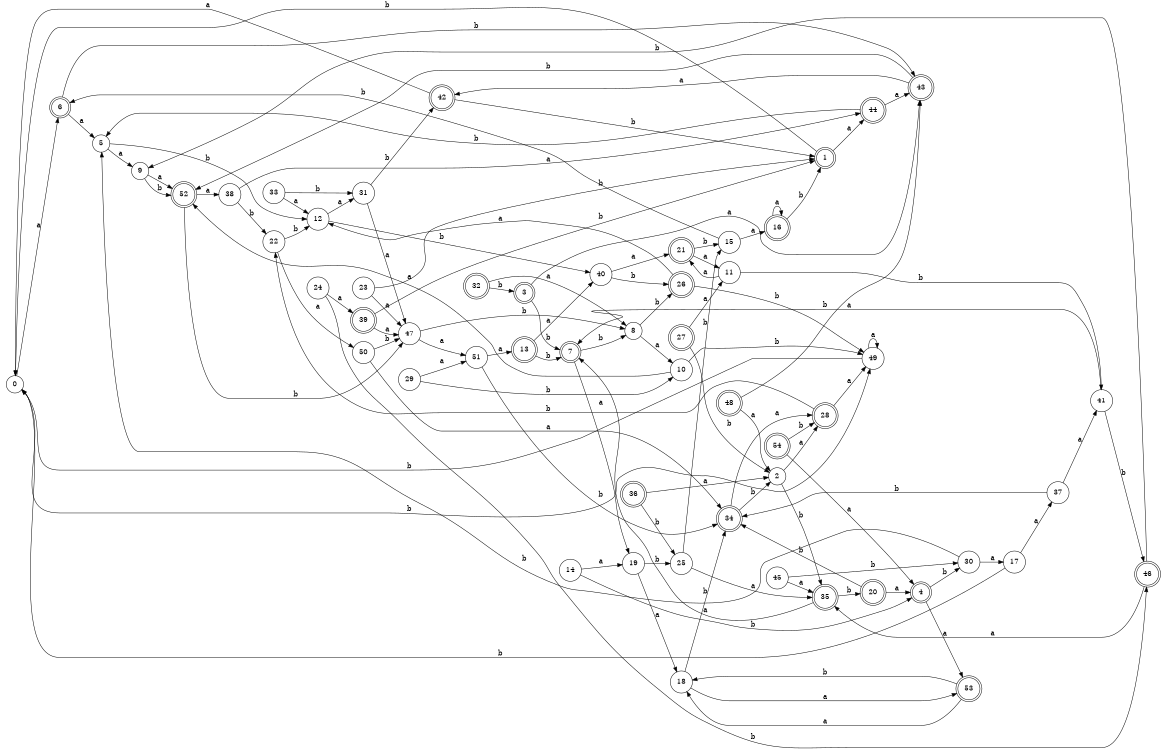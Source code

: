 digraph n44_1 {
__start0 [label="" shape="none"];

rankdir=LR;
size="8,5";

s0 [style="filled", color="black", fillcolor="white" shape="circle", label="0"];
s1 [style="rounded,filled", color="black", fillcolor="white" shape="doublecircle", label="1"];
s2 [style="filled", color="black", fillcolor="white" shape="circle", label="2"];
s3 [style="rounded,filled", color="black", fillcolor="white" shape="doublecircle", label="3"];
s4 [style="rounded,filled", color="black", fillcolor="white" shape="doublecircle", label="4"];
s5 [style="filled", color="black", fillcolor="white" shape="circle", label="5"];
s6 [style="rounded,filled", color="black", fillcolor="white" shape="doublecircle", label="6"];
s7 [style="rounded,filled", color="black", fillcolor="white" shape="doublecircle", label="7"];
s8 [style="filled", color="black", fillcolor="white" shape="circle", label="8"];
s9 [style="filled", color="black", fillcolor="white" shape="circle", label="9"];
s10 [style="filled", color="black", fillcolor="white" shape="circle", label="10"];
s11 [style="filled", color="black", fillcolor="white" shape="circle", label="11"];
s12 [style="filled", color="black", fillcolor="white" shape="circle", label="12"];
s13 [style="rounded,filled", color="black", fillcolor="white" shape="doublecircle", label="13"];
s14 [style="filled", color="black", fillcolor="white" shape="circle", label="14"];
s15 [style="filled", color="black", fillcolor="white" shape="circle", label="15"];
s16 [style="rounded,filled", color="black", fillcolor="white" shape="doublecircle", label="16"];
s17 [style="filled", color="black", fillcolor="white" shape="circle", label="17"];
s18 [style="filled", color="black", fillcolor="white" shape="circle", label="18"];
s19 [style="filled", color="black", fillcolor="white" shape="circle", label="19"];
s20 [style="rounded,filled", color="black", fillcolor="white" shape="doublecircle", label="20"];
s21 [style="rounded,filled", color="black", fillcolor="white" shape="doublecircle", label="21"];
s22 [style="filled", color="black", fillcolor="white" shape="circle", label="22"];
s23 [style="filled", color="black", fillcolor="white" shape="circle", label="23"];
s24 [style="filled", color="black", fillcolor="white" shape="circle", label="24"];
s25 [style="filled", color="black", fillcolor="white" shape="circle", label="25"];
s26 [style="rounded,filled", color="black", fillcolor="white" shape="doublecircle", label="26"];
s27 [style="rounded,filled", color="black", fillcolor="white" shape="doublecircle", label="27"];
s28 [style="rounded,filled", color="black", fillcolor="white" shape="doublecircle", label="28"];
s29 [style="filled", color="black", fillcolor="white" shape="circle", label="29"];
s30 [style="filled", color="black", fillcolor="white" shape="circle", label="30"];
s31 [style="filled", color="black", fillcolor="white" shape="circle", label="31"];
s32 [style="rounded,filled", color="black", fillcolor="white" shape="doublecircle", label="32"];
s33 [style="filled", color="black", fillcolor="white" shape="circle", label="33"];
s34 [style="rounded,filled", color="black", fillcolor="white" shape="doublecircle", label="34"];
s35 [style="rounded,filled", color="black", fillcolor="white" shape="doublecircle", label="35"];
s36 [style="rounded,filled", color="black", fillcolor="white" shape="doublecircle", label="36"];
s37 [style="filled", color="black", fillcolor="white" shape="circle", label="37"];
s38 [style="filled", color="black", fillcolor="white" shape="circle", label="38"];
s39 [style="rounded,filled", color="black", fillcolor="white" shape="doublecircle", label="39"];
s40 [style="filled", color="black", fillcolor="white" shape="circle", label="40"];
s41 [style="filled", color="black", fillcolor="white" shape="circle", label="41"];
s42 [style="rounded,filled", color="black", fillcolor="white" shape="doublecircle", label="42"];
s43 [style="rounded,filled", color="black", fillcolor="white" shape="doublecircle", label="43"];
s44 [style="rounded,filled", color="black", fillcolor="white" shape="doublecircle", label="44"];
s45 [style="filled", color="black", fillcolor="white" shape="circle", label="45"];
s46 [style="rounded,filled", color="black", fillcolor="white" shape="doublecircle", label="46"];
s47 [style="filled", color="black", fillcolor="white" shape="circle", label="47"];
s48 [style="rounded,filled", color="black", fillcolor="white" shape="doublecircle", label="48"];
s49 [style="filled", color="black", fillcolor="white" shape="circle", label="49"];
s50 [style="filled", color="black", fillcolor="white" shape="circle", label="50"];
s51 [style="filled", color="black", fillcolor="white" shape="circle", label="51"];
s52 [style="rounded,filled", color="black", fillcolor="white" shape="doublecircle", label="52"];
s53 [style="rounded,filled", color="black", fillcolor="white" shape="doublecircle", label="53"];
s54 [style="rounded,filled", color="black", fillcolor="white" shape="doublecircle", label="54"];
s0 -> s6 [label="a"];
s0 -> s49 [label="b"];
s1 -> s44 [label="a"];
s1 -> s0 [label="b"];
s2 -> s28 [label="a"];
s2 -> s35 [label="b"];
s3 -> s43 [label="a"];
s3 -> s7 [label="b"];
s4 -> s53 [label="a"];
s4 -> s30 [label="b"];
s5 -> s9 [label="a"];
s5 -> s12 [label="b"];
s6 -> s5 [label="a"];
s6 -> s43 [label="b"];
s7 -> s19 [label="a"];
s7 -> s8 [label="b"];
s8 -> s10 [label="a"];
s8 -> s26 [label="b"];
s9 -> s52 [label="a"];
s9 -> s52 [label="b"];
s10 -> s52 [label="a"];
s10 -> s49 [label="b"];
s11 -> s21 [label="a"];
s11 -> s41 [label="b"];
s12 -> s31 [label="a"];
s12 -> s40 [label="b"];
s13 -> s40 [label="a"];
s13 -> s7 [label="b"];
s14 -> s19 [label="a"];
s14 -> s4 [label="b"];
s15 -> s16 [label="a"];
s15 -> s6 [label="b"];
s16 -> s16 [label="a"];
s16 -> s1 [label="b"];
s17 -> s37 [label="a"];
s17 -> s0 [label="b"];
s18 -> s53 [label="a"];
s18 -> s34 [label="b"];
s19 -> s18 [label="a"];
s19 -> s25 [label="b"];
s20 -> s4 [label="a"];
s20 -> s34 [label="b"];
s21 -> s11 [label="a"];
s21 -> s15 [label="b"];
s22 -> s50 [label="a"];
s22 -> s12 [label="b"];
s23 -> s47 [label="a"];
s23 -> s1 [label="b"];
s24 -> s39 [label="a"];
s24 -> s46 [label="b"];
s25 -> s35 [label="a"];
s25 -> s15 [label="b"];
s26 -> s12 [label="a"];
s26 -> s49 [label="b"];
s27 -> s11 [label="a"];
s27 -> s2 [label="b"];
s28 -> s49 [label="a"];
s28 -> s22 [label="b"];
s29 -> s51 [label="a"];
s29 -> s10 [label="b"];
s30 -> s17 [label="a"];
s30 -> s5 [label="b"];
s31 -> s47 [label="a"];
s31 -> s42 [label="b"];
s32 -> s8 [label="a"];
s32 -> s3 [label="b"];
s33 -> s12 [label="a"];
s33 -> s31 [label="b"];
s34 -> s28 [label="a"];
s34 -> s2 [label="b"];
s35 -> s7 [label="a"];
s35 -> s20 [label="b"];
s36 -> s2 [label="a"];
s36 -> s25 [label="b"];
s37 -> s41 [label="a"];
s37 -> s34 [label="b"];
s38 -> s44 [label="a"];
s38 -> s22 [label="b"];
s39 -> s47 [label="a"];
s39 -> s1 [label="b"];
s40 -> s21 [label="a"];
s40 -> s26 [label="b"];
s41 -> s7 [label="a"];
s41 -> s46 [label="b"];
s42 -> s0 [label="a"];
s42 -> s1 [label="b"];
s43 -> s42 [label="a"];
s43 -> s52 [label="b"];
s44 -> s43 [label="a"];
s44 -> s5 [label="b"];
s45 -> s35 [label="a"];
s45 -> s30 [label="b"];
s46 -> s35 [label="a"];
s46 -> s9 [label="b"];
s47 -> s51 [label="a"];
s47 -> s8 [label="b"];
s48 -> s2 [label="a"];
s48 -> s43 [label="b"];
s49 -> s49 [label="a"];
s49 -> s0 [label="b"];
s50 -> s34 [label="a"];
s50 -> s47 [label="b"];
s51 -> s13 [label="a"];
s51 -> s34 [label="b"];
s52 -> s38 [label="a"];
s52 -> s47 [label="b"];
s53 -> s18 [label="a"];
s53 -> s18 [label="b"];
s54 -> s4 [label="a"];
s54 -> s28 [label="b"];

}